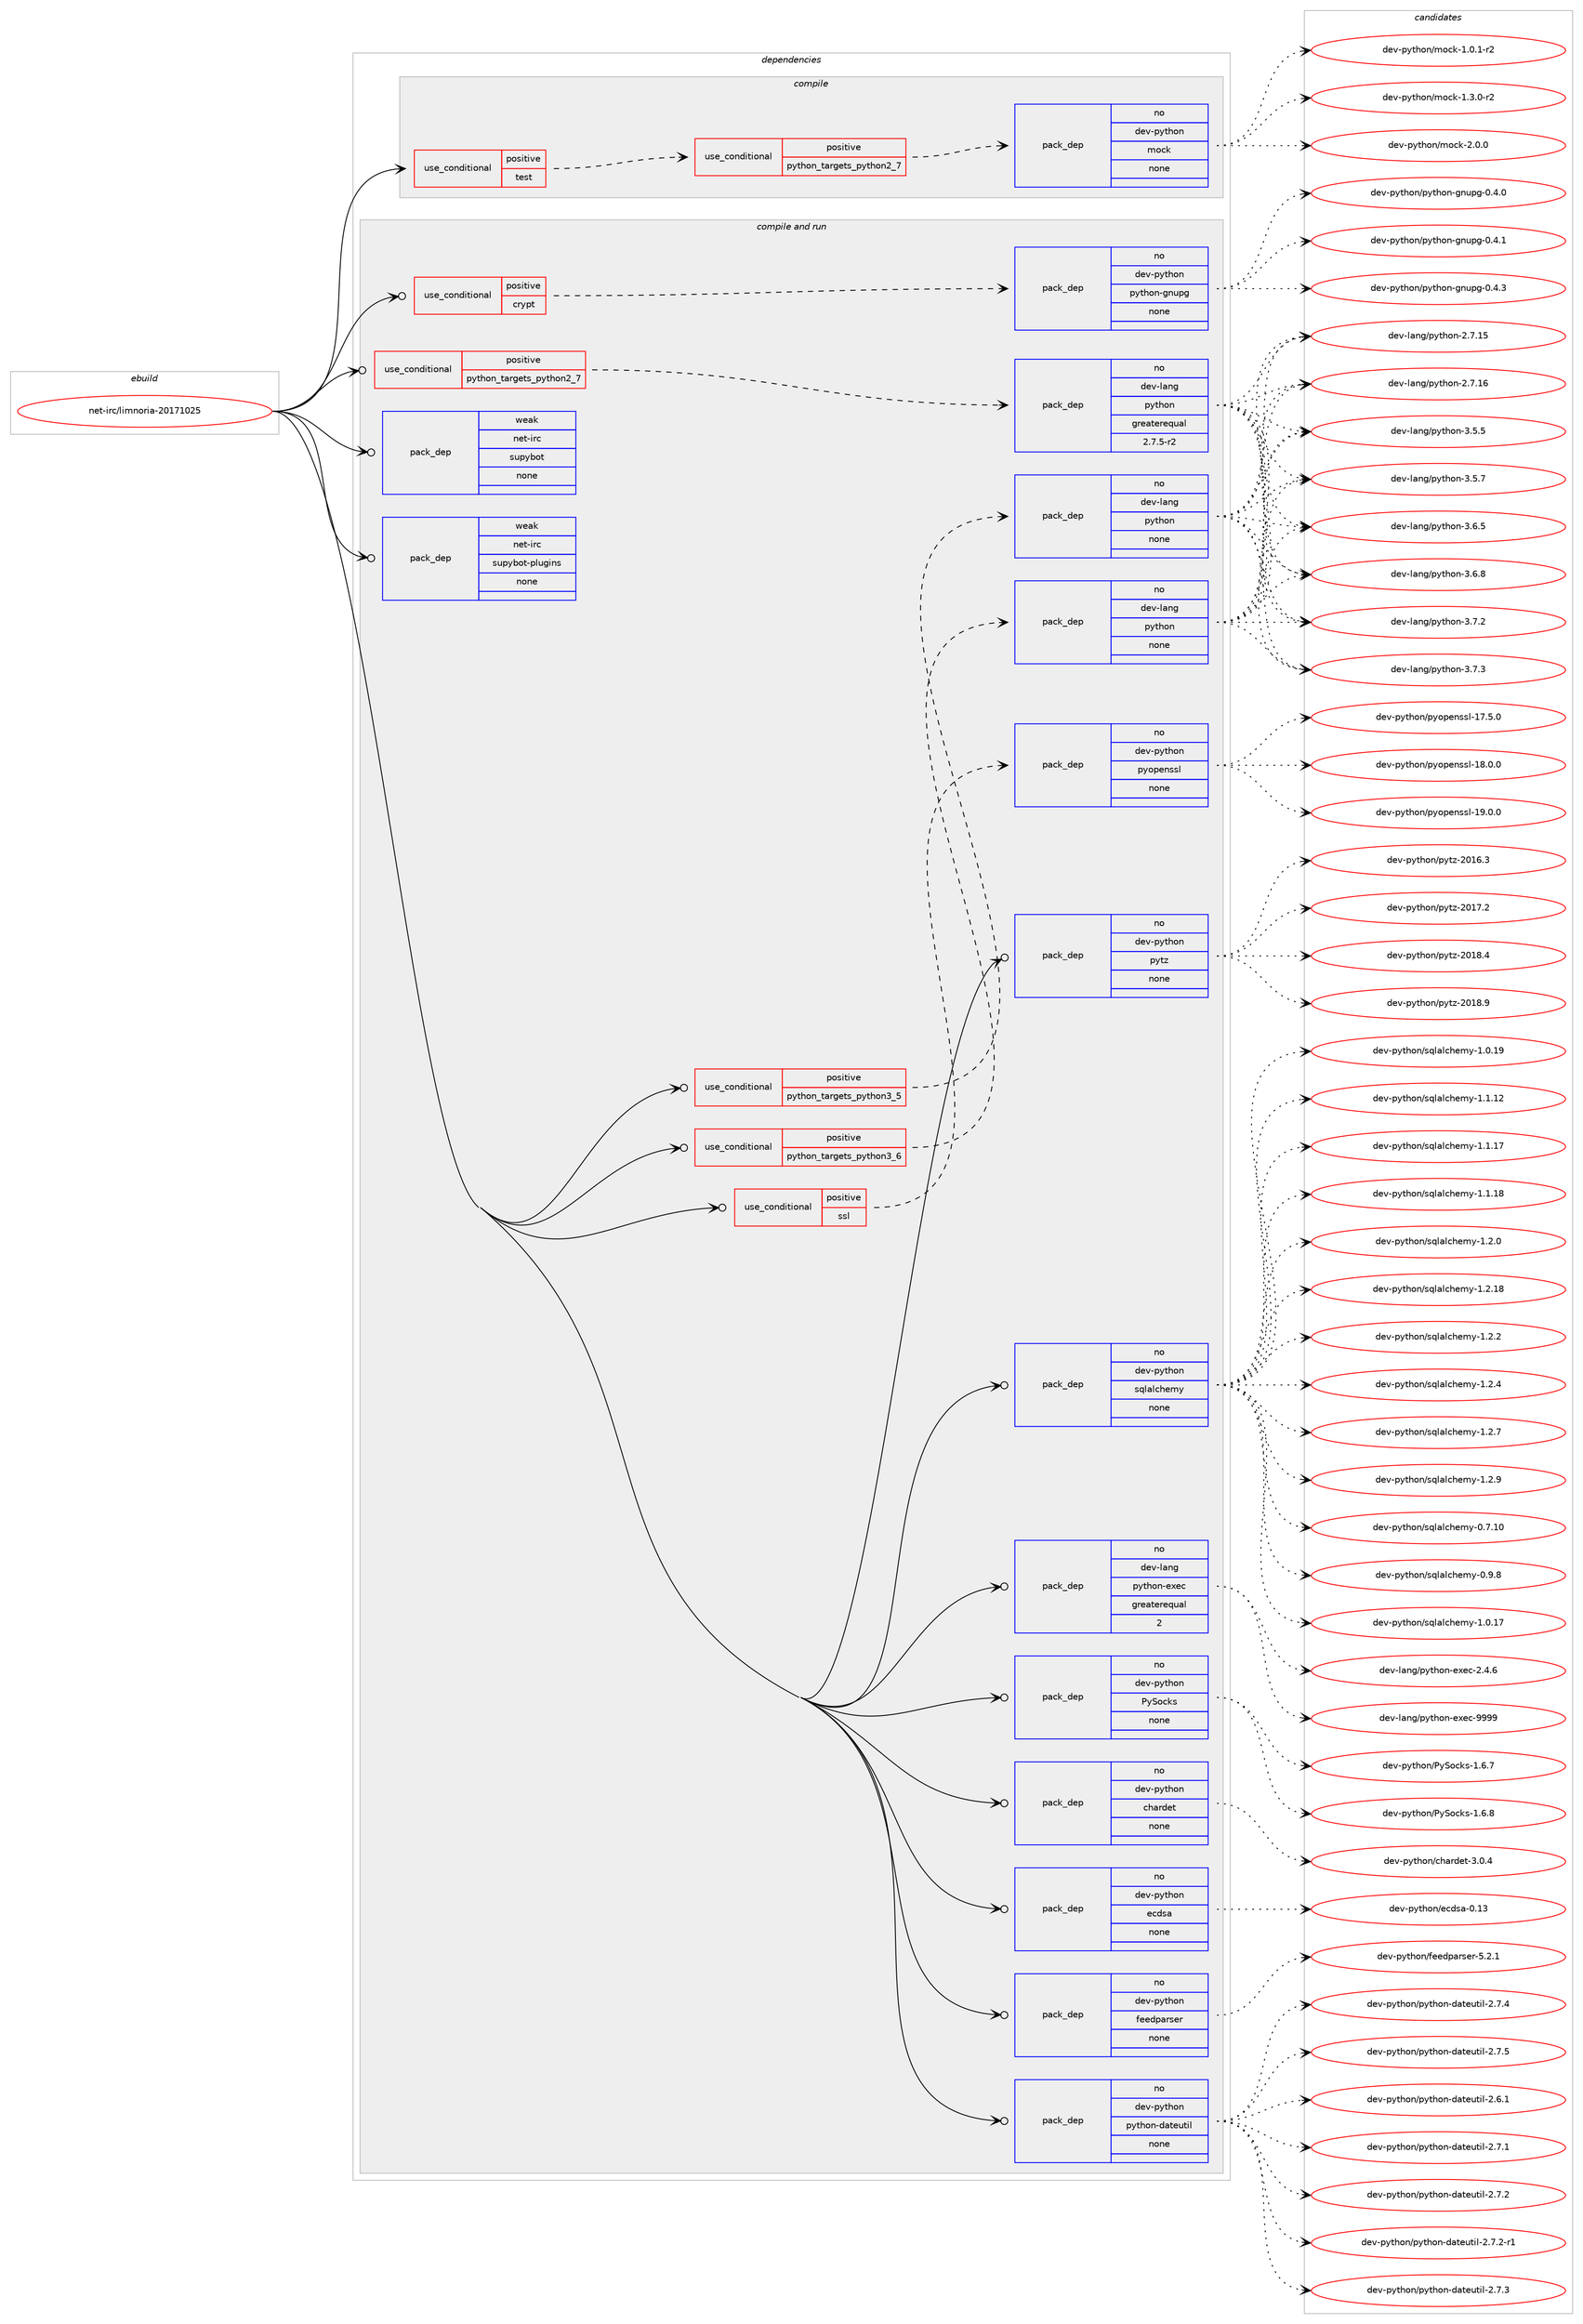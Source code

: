 digraph prolog {

# *************
# Graph options
# *************

newrank=true;
concentrate=true;
compound=true;
graph [rankdir=LR,fontname=Helvetica,fontsize=10,ranksep=1.5];#, ranksep=2.5, nodesep=0.2];
edge  [arrowhead=vee];
node  [fontname=Helvetica,fontsize=10];

# **********
# The ebuild
# **********

subgraph cluster_leftcol {
color=gray;
rank=same;
label=<<i>ebuild</i>>;
id [label="net-irc/limnoria-20171025", color=red, width=4, href="../net-irc/limnoria-20171025.svg"];
}

# ****************
# The dependencies
# ****************

subgraph cluster_midcol {
color=gray;
label=<<i>dependencies</i>>;
subgraph cluster_compile {
fillcolor="#eeeeee";
style=filled;
label=<<i>compile</i>>;
subgraph cond397 {
dependency1993 [label=<<TABLE BORDER="0" CELLBORDER="1" CELLSPACING="0" CELLPADDING="4"><TR><TD ROWSPAN="3" CELLPADDING="10">use_conditional</TD></TR><TR><TD>positive</TD></TR><TR><TD>test</TD></TR></TABLE>>, shape=none, color=red];
subgraph cond398 {
dependency1994 [label=<<TABLE BORDER="0" CELLBORDER="1" CELLSPACING="0" CELLPADDING="4"><TR><TD ROWSPAN="3" CELLPADDING="10">use_conditional</TD></TR><TR><TD>positive</TD></TR><TR><TD>python_targets_python2_7</TD></TR></TABLE>>, shape=none, color=red];
subgraph pack1561 {
dependency1995 [label=<<TABLE BORDER="0" CELLBORDER="1" CELLSPACING="0" CELLPADDING="4" WIDTH="220"><TR><TD ROWSPAN="6" CELLPADDING="30">pack_dep</TD></TR><TR><TD WIDTH="110">no</TD></TR><TR><TD>dev-python</TD></TR><TR><TD>mock</TD></TR><TR><TD>none</TD></TR><TR><TD></TD></TR></TABLE>>, shape=none, color=blue];
}
dependency1994:e -> dependency1995:w [weight=20,style="dashed",arrowhead="vee"];
}
dependency1993:e -> dependency1994:w [weight=20,style="dashed",arrowhead="vee"];
}
id:e -> dependency1993:w [weight=20,style="solid",arrowhead="vee"];
}
subgraph cluster_compileandrun {
fillcolor="#eeeeee";
style=filled;
label=<<i>compile and run</i>>;
subgraph cond399 {
dependency1996 [label=<<TABLE BORDER="0" CELLBORDER="1" CELLSPACING="0" CELLPADDING="4"><TR><TD ROWSPAN="3" CELLPADDING="10">use_conditional</TD></TR><TR><TD>positive</TD></TR><TR><TD>crypt</TD></TR></TABLE>>, shape=none, color=red];
subgraph pack1562 {
dependency1997 [label=<<TABLE BORDER="0" CELLBORDER="1" CELLSPACING="0" CELLPADDING="4" WIDTH="220"><TR><TD ROWSPAN="6" CELLPADDING="30">pack_dep</TD></TR><TR><TD WIDTH="110">no</TD></TR><TR><TD>dev-python</TD></TR><TR><TD>python-gnupg</TD></TR><TR><TD>none</TD></TR><TR><TD></TD></TR></TABLE>>, shape=none, color=blue];
}
dependency1996:e -> dependency1997:w [weight=20,style="dashed",arrowhead="vee"];
}
id:e -> dependency1996:w [weight=20,style="solid",arrowhead="odotvee"];
subgraph cond400 {
dependency1998 [label=<<TABLE BORDER="0" CELLBORDER="1" CELLSPACING="0" CELLPADDING="4"><TR><TD ROWSPAN="3" CELLPADDING="10">use_conditional</TD></TR><TR><TD>positive</TD></TR><TR><TD>python_targets_python2_7</TD></TR></TABLE>>, shape=none, color=red];
subgraph pack1563 {
dependency1999 [label=<<TABLE BORDER="0" CELLBORDER="1" CELLSPACING="0" CELLPADDING="4" WIDTH="220"><TR><TD ROWSPAN="6" CELLPADDING="30">pack_dep</TD></TR><TR><TD WIDTH="110">no</TD></TR><TR><TD>dev-lang</TD></TR><TR><TD>python</TD></TR><TR><TD>greaterequal</TD></TR><TR><TD>2.7.5-r2</TD></TR></TABLE>>, shape=none, color=blue];
}
dependency1998:e -> dependency1999:w [weight=20,style="dashed",arrowhead="vee"];
}
id:e -> dependency1998:w [weight=20,style="solid",arrowhead="odotvee"];
subgraph cond401 {
dependency2000 [label=<<TABLE BORDER="0" CELLBORDER="1" CELLSPACING="0" CELLPADDING="4"><TR><TD ROWSPAN="3" CELLPADDING="10">use_conditional</TD></TR><TR><TD>positive</TD></TR><TR><TD>python_targets_python3_5</TD></TR></TABLE>>, shape=none, color=red];
subgraph pack1564 {
dependency2001 [label=<<TABLE BORDER="0" CELLBORDER="1" CELLSPACING="0" CELLPADDING="4" WIDTH="220"><TR><TD ROWSPAN="6" CELLPADDING="30">pack_dep</TD></TR><TR><TD WIDTH="110">no</TD></TR><TR><TD>dev-lang</TD></TR><TR><TD>python</TD></TR><TR><TD>none</TD></TR><TR><TD></TD></TR></TABLE>>, shape=none, color=blue];
}
dependency2000:e -> dependency2001:w [weight=20,style="dashed",arrowhead="vee"];
}
id:e -> dependency2000:w [weight=20,style="solid",arrowhead="odotvee"];
subgraph cond402 {
dependency2002 [label=<<TABLE BORDER="0" CELLBORDER="1" CELLSPACING="0" CELLPADDING="4"><TR><TD ROWSPAN="3" CELLPADDING="10">use_conditional</TD></TR><TR><TD>positive</TD></TR><TR><TD>python_targets_python3_6</TD></TR></TABLE>>, shape=none, color=red];
subgraph pack1565 {
dependency2003 [label=<<TABLE BORDER="0" CELLBORDER="1" CELLSPACING="0" CELLPADDING="4" WIDTH="220"><TR><TD ROWSPAN="6" CELLPADDING="30">pack_dep</TD></TR><TR><TD WIDTH="110">no</TD></TR><TR><TD>dev-lang</TD></TR><TR><TD>python</TD></TR><TR><TD>none</TD></TR><TR><TD></TD></TR></TABLE>>, shape=none, color=blue];
}
dependency2002:e -> dependency2003:w [weight=20,style="dashed",arrowhead="vee"];
}
id:e -> dependency2002:w [weight=20,style="solid",arrowhead="odotvee"];
subgraph cond403 {
dependency2004 [label=<<TABLE BORDER="0" CELLBORDER="1" CELLSPACING="0" CELLPADDING="4"><TR><TD ROWSPAN="3" CELLPADDING="10">use_conditional</TD></TR><TR><TD>positive</TD></TR><TR><TD>ssl</TD></TR></TABLE>>, shape=none, color=red];
subgraph pack1566 {
dependency2005 [label=<<TABLE BORDER="0" CELLBORDER="1" CELLSPACING="0" CELLPADDING="4" WIDTH="220"><TR><TD ROWSPAN="6" CELLPADDING="30">pack_dep</TD></TR><TR><TD WIDTH="110">no</TD></TR><TR><TD>dev-python</TD></TR><TR><TD>pyopenssl</TD></TR><TR><TD>none</TD></TR><TR><TD></TD></TR></TABLE>>, shape=none, color=blue];
}
dependency2004:e -> dependency2005:w [weight=20,style="dashed",arrowhead="vee"];
}
id:e -> dependency2004:w [weight=20,style="solid",arrowhead="odotvee"];
subgraph pack1567 {
dependency2006 [label=<<TABLE BORDER="0" CELLBORDER="1" CELLSPACING="0" CELLPADDING="4" WIDTH="220"><TR><TD ROWSPAN="6" CELLPADDING="30">pack_dep</TD></TR><TR><TD WIDTH="110">no</TD></TR><TR><TD>dev-lang</TD></TR><TR><TD>python-exec</TD></TR><TR><TD>greaterequal</TD></TR><TR><TD>2</TD></TR></TABLE>>, shape=none, color=blue];
}
id:e -> dependency2006:w [weight=20,style="solid",arrowhead="odotvee"];
subgraph pack1568 {
dependency2007 [label=<<TABLE BORDER="0" CELLBORDER="1" CELLSPACING="0" CELLPADDING="4" WIDTH="220"><TR><TD ROWSPAN="6" CELLPADDING="30">pack_dep</TD></TR><TR><TD WIDTH="110">no</TD></TR><TR><TD>dev-python</TD></TR><TR><TD>PySocks</TD></TR><TR><TD>none</TD></TR><TR><TD></TD></TR></TABLE>>, shape=none, color=blue];
}
id:e -> dependency2007:w [weight=20,style="solid",arrowhead="odotvee"];
subgraph pack1569 {
dependency2008 [label=<<TABLE BORDER="0" CELLBORDER="1" CELLSPACING="0" CELLPADDING="4" WIDTH="220"><TR><TD ROWSPAN="6" CELLPADDING="30">pack_dep</TD></TR><TR><TD WIDTH="110">no</TD></TR><TR><TD>dev-python</TD></TR><TR><TD>chardet</TD></TR><TR><TD>none</TD></TR><TR><TD></TD></TR></TABLE>>, shape=none, color=blue];
}
id:e -> dependency2008:w [weight=20,style="solid",arrowhead="odotvee"];
subgraph pack1570 {
dependency2009 [label=<<TABLE BORDER="0" CELLBORDER="1" CELLSPACING="0" CELLPADDING="4" WIDTH="220"><TR><TD ROWSPAN="6" CELLPADDING="30">pack_dep</TD></TR><TR><TD WIDTH="110">no</TD></TR><TR><TD>dev-python</TD></TR><TR><TD>ecdsa</TD></TR><TR><TD>none</TD></TR><TR><TD></TD></TR></TABLE>>, shape=none, color=blue];
}
id:e -> dependency2009:w [weight=20,style="solid",arrowhead="odotvee"];
subgraph pack1571 {
dependency2010 [label=<<TABLE BORDER="0" CELLBORDER="1" CELLSPACING="0" CELLPADDING="4" WIDTH="220"><TR><TD ROWSPAN="6" CELLPADDING="30">pack_dep</TD></TR><TR><TD WIDTH="110">no</TD></TR><TR><TD>dev-python</TD></TR><TR><TD>feedparser</TD></TR><TR><TD>none</TD></TR><TR><TD></TD></TR></TABLE>>, shape=none, color=blue];
}
id:e -> dependency2010:w [weight=20,style="solid",arrowhead="odotvee"];
subgraph pack1572 {
dependency2011 [label=<<TABLE BORDER="0" CELLBORDER="1" CELLSPACING="0" CELLPADDING="4" WIDTH="220"><TR><TD ROWSPAN="6" CELLPADDING="30">pack_dep</TD></TR><TR><TD WIDTH="110">no</TD></TR><TR><TD>dev-python</TD></TR><TR><TD>python-dateutil</TD></TR><TR><TD>none</TD></TR><TR><TD></TD></TR></TABLE>>, shape=none, color=blue];
}
id:e -> dependency2011:w [weight=20,style="solid",arrowhead="odotvee"];
subgraph pack1573 {
dependency2012 [label=<<TABLE BORDER="0" CELLBORDER="1" CELLSPACING="0" CELLPADDING="4" WIDTH="220"><TR><TD ROWSPAN="6" CELLPADDING="30">pack_dep</TD></TR><TR><TD WIDTH="110">no</TD></TR><TR><TD>dev-python</TD></TR><TR><TD>pytz</TD></TR><TR><TD>none</TD></TR><TR><TD></TD></TR></TABLE>>, shape=none, color=blue];
}
id:e -> dependency2012:w [weight=20,style="solid",arrowhead="odotvee"];
subgraph pack1574 {
dependency2013 [label=<<TABLE BORDER="0" CELLBORDER="1" CELLSPACING="0" CELLPADDING="4" WIDTH="220"><TR><TD ROWSPAN="6" CELLPADDING="30">pack_dep</TD></TR><TR><TD WIDTH="110">no</TD></TR><TR><TD>dev-python</TD></TR><TR><TD>sqlalchemy</TD></TR><TR><TD>none</TD></TR><TR><TD></TD></TR></TABLE>>, shape=none, color=blue];
}
id:e -> dependency2013:w [weight=20,style="solid",arrowhead="odotvee"];
subgraph pack1575 {
dependency2014 [label=<<TABLE BORDER="0" CELLBORDER="1" CELLSPACING="0" CELLPADDING="4" WIDTH="220"><TR><TD ROWSPAN="6" CELLPADDING="30">pack_dep</TD></TR><TR><TD WIDTH="110">weak</TD></TR><TR><TD>net-irc</TD></TR><TR><TD>supybot</TD></TR><TR><TD>none</TD></TR><TR><TD></TD></TR></TABLE>>, shape=none, color=blue];
}
id:e -> dependency2014:w [weight=20,style="solid",arrowhead="odotvee"];
subgraph pack1576 {
dependency2015 [label=<<TABLE BORDER="0" CELLBORDER="1" CELLSPACING="0" CELLPADDING="4" WIDTH="220"><TR><TD ROWSPAN="6" CELLPADDING="30">pack_dep</TD></TR><TR><TD WIDTH="110">weak</TD></TR><TR><TD>net-irc</TD></TR><TR><TD>supybot-plugins</TD></TR><TR><TD>none</TD></TR><TR><TD></TD></TR></TABLE>>, shape=none, color=blue];
}
id:e -> dependency2015:w [weight=20,style="solid",arrowhead="odotvee"];
}
subgraph cluster_run {
fillcolor="#eeeeee";
style=filled;
label=<<i>run</i>>;
}
}

# **************
# The candidates
# **************

subgraph cluster_choices {
rank=same;
color=gray;
label=<<i>candidates</i>>;

subgraph choice1561 {
color=black;
nodesep=1;
choice1001011184511212111610411111047109111991074549464846494511450 [label="dev-python/mock-1.0.1-r2", color=red, width=4,href="../dev-python/mock-1.0.1-r2.svg"];
choice1001011184511212111610411111047109111991074549465146484511450 [label="dev-python/mock-1.3.0-r2", color=red, width=4,href="../dev-python/mock-1.3.0-r2.svg"];
choice100101118451121211161041111104710911199107455046484648 [label="dev-python/mock-2.0.0", color=red, width=4,href="../dev-python/mock-2.0.0.svg"];
dependency1995:e -> choice1001011184511212111610411111047109111991074549464846494511450:w [style=dotted,weight="100"];
dependency1995:e -> choice1001011184511212111610411111047109111991074549465146484511450:w [style=dotted,weight="100"];
dependency1995:e -> choice100101118451121211161041111104710911199107455046484648:w [style=dotted,weight="100"];
}
subgraph choice1562 {
color=black;
nodesep=1;
choice100101118451121211161041111104711212111610411111045103110117112103454846524648 [label="dev-python/python-gnupg-0.4.0", color=red, width=4,href="../dev-python/python-gnupg-0.4.0.svg"];
choice100101118451121211161041111104711212111610411111045103110117112103454846524649 [label="dev-python/python-gnupg-0.4.1", color=red, width=4,href="../dev-python/python-gnupg-0.4.1.svg"];
choice100101118451121211161041111104711212111610411111045103110117112103454846524651 [label="dev-python/python-gnupg-0.4.3", color=red, width=4,href="../dev-python/python-gnupg-0.4.3.svg"];
dependency1997:e -> choice100101118451121211161041111104711212111610411111045103110117112103454846524648:w [style=dotted,weight="100"];
dependency1997:e -> choice100101118451121211161041111104711212111610411111045103110117112103454846524649:w [style=dotted,weight="100"];
dependency1997:e -> choice100101118451121211161041111104711212111610411111045103110117112103454846524651:w [style=dotted,weight="100"];
}
subgraph choice1563 {
color=black;
nodesep=1;
choice10010111845108971101034711212111610411111045504655464953 [label="dev-lang/python-2.7.15", color=red, width=4,href="../dev-lang/python-2.7.15.svg"];
choice10010111845108971101034711212111610411111045504655464954 [label="dev-lang/python-2.7.16", color=red, width=4,href="../dev-lang/python-2.7.16.svg"];
choice100101118451089711010347112121116104111110455146534653 [label="dev-lang/python-3.5.5", color=red, width=4,href="../dev-lang/python-3.5.5.svg"];
choice100101118451089711010347112121116104111110455146534655 [label="dev-lang/python-3.5.7", color=red, width=4,href="../dev-lang/python-3.5.7.svg"];
choice100101118451089711010347112121116104111110455146544653 [label="dev-lang/python-3.6.5", color=red, width=4,href="../dev-lang/python-3.6.5.svg"];
choice100101118451089711010347112121116104111110455146544656 [label="dev-lang/python-3.6.8", color=red, width=4,href="../dev-lang/python-3.6.8.svg"];
choice100101118451089711010347112121116104111110455146554650 [label="dev-lang/python-3.7.2", color=red, width=4,href="../dev-lang/python-3.7.2.svg"];
choice100101118451089711010347112121116104111110455146554651 [label="dev-lang/python-3.7.3", color=red, width=4,href="../dev-lang/python-3.7.3.svg"];
dependency1999:e -> choice10010111845108971101034711212111610411111045504655464953:w [style=dotted,weight="100"];
dependency1999:e -> choice10010111845108971101034711212111610411111045504655464954:w [style=dotted,weight="100"];
dependency1999:e -> choice100101118451089711010347112121116104111110455146534653:w [style=dotted,weight="100"];
dependency1999:e -> choice100101118451089711010347112121116104111110455146534655:w [style=dotted,weight="100"];
dependency1999:e -> choice100101118451089711010347112121116104111110455146544653:w [style=dotted,weight="100"];
dependency1999:e -> choice100101118451089711010347112121116104111110455146544656:w [style=dotted,weight="100"];
dependency1999:e -> choice100101118451089711010347112121116104111110455146554650:w [style=dotted,weight="100"];
dependency1999:e -> choice100101118451089711010347112121116104111110455146554651:w [style=dotted,weight="100"];
}
subgraph choice1564 {
color=black;
nodesep=1;
choice10010111845108971101034711212111610411111045504655464953 [label="dev-lang/python-2.7.15", color=red, width=4,href="../dev-lang/python-2.7.15.svg"];
choice10010111845108971101034711212111610411111045504655464954 [label="dev-lang/python-2.7.16", color=red, width=4,href="../dev-lang/python-2.7.16.svg"];
choice100101118451089711010347112121116104111110455146534653 [label="dev-lang/python-3.5.5", color=red, width=4,href="../dev-lang/python-3.5.5.svg"];
choice100101118451089711010347112121116104111110455146534655 [label="dev-lang/python-3.5.7", color=red, width=4,href="../dev-lang/python-3.5.7.svg"];
choice100101118451089711010347112121116104111110455146544653 [label="dev-lang/python-3.6.5", color=red, width=4,href="../dev-lang/python-3.6.5.svg"];
choice100101118451089711010347112121116104111110455146544656 [label="dev-lang/python-3.6.8", color=red, width=4,href="../dev-lang/python-3.6.8.svg"];
choice100101118451089711010347112121116104111110455146554650 [label="dev-lang/python-3.7.2", color=red, width=4,href="../dev-lang/python-3.7.2.svg"];
choice100101118451089711010347112121116104111110455146554651 [label="dev-lang/python-3.7.3", color=red, width=4,href="../dev-lang/python-3.7.3.svg"];
dependency2001:e -> choice10010111845108971101034711212111610411111045504655464953:w [style=dotted,weight="100"];
dependency2001:e -> choice10010111845108971101034711212111610411111045504655464954:w [style=dotted,weight="100"];
dependency2001:e -> choice100101118451089711010347112121116104111110455146534653:w [style=dotted,weight="100"];
dependency2001:e -> choice100101118451089711010347112121116104111110455146534655:w [style=dotted,weight="100"];
dependency2001:e -> choice100101118451089711010347112121116104111110455146544653:w [style=dotted,weight="100"];
dependency2001:e -> choice100101118451089711010347112121116104111110455146544656:w [style=dotted,weight="100"];
dependency2001:e -> choice100101118451089711010347112121116104111110455146554650:w [style=dotted,weight="100"];
dependency2001:e -> choice100101118451089711010347112121116104111110455146554651:w [style=dotted,weight="100"];
}
subgraph choice1565 {
color=black;
nodesep=1;
choice10010111845108971101034711212111610411111045504655464953 [label="dev-lang/python-2.7.15", color=red, width=4,href="../dev-lang/python-2.7.15.svg"];
choice10010111845108971101034711212111610411111045504655464954 [label="dev-lang/python-2.7.16", color=red, width=4,href="../dev-lang/python-2.7.16.svg"];
choice100101118451089711010347112121116104111110455146534653 [label="dev-lang/python-3.5.5", color=red, width=4,href="../dev-lang/python-3.5.5.svg"];
choice100101118451089711010347112121116104111110455146534655 [label="dev-lang/python-3.5.7", color=red, width=4,href="../dev-lang/python-3.5.7.svg"];
choice100101118451089711010347112121116104111110455146544653 [label="dev-lang/python-3.6.5", color=red, width=4,href="../dev-lang/python-3.6.5.svg"];
choice100101118451089711010347112121116104111110455146544656 [label="dev-lang/python-3.6.8", color=red, width=4,href="../dev-lang/python-3.6.8.svg"];
choice100101118451089711010347112121116104111110455146554650 [label="dev-lang/python-3.7.2", color=red, width=4,href="../dev-lang/python-3.7.2.svg"];
choice100101118451089711010347112121116104111110455146554651 [label="dev-lang/python-3.7.3", color=red, width=4,href="../dev-lang/python-3.7.3.svg"];
dependency2003:e -> choice10010111845108971101034711212111610411111045504655464953:w [style=dotted,weight="100"];
dependency2003:e -> choice10010111845108971101034711212111610411111045504655464954:w [style=dotted,weight="100"];
dependency2003:e -> choice100101118451089711010347112121116104111110455146534653:w [style=dotted,weight="100"];
dependency2003:e -> choice100101118451089711010347112121116104111110455146534655:w [style=dotted,weight="100"];
dependency2003:e -> choice100101118451089711010347112121116104111110455146544653:w [style=dotted,weight="100"];
dependency2003:e -> choice100101118451089711010347112121116104111110455146544656:w [style=dotted,weight="100"];
dependency2003:e -> choice100101118451089711010347112121116104111110455146554650:w [style=dotted,weight="100"];
dependency2003:e -> choice100101118451089711010347112121116104111110455146554651:w [style=dotted,weight="100"];
}
subgraph choice1566 {
color=black;
nodesep=1;
choice100101118451121211161041111104711212111111210111011511510845495546534648 [label="dev-python/pyopenssl-17.5.0", color=red, width=4,href="../dev-python/pyopenssl-17.5.0.svg"];
choice100101118451121211161041111104711212111111210111011511510845495646484648 [label="dev-python/pyopenssl-18.0.0", color=red, width=4,href="../dev-python/pyopenssl-18.0.0.svg"];
choice100101118451121211161041111104711212111111210111011511510845495746484648 [label="dev-python/pyopenssl-19.0.0", color=red, width=4,href="../dev-python/pyopenssl-19.0.0.svg"];
dependency2005:e -> choice100101118451121211161041111104711212111111210111011511510845495546534648:w [style=dotted,weight="100"];
dependency2005:e -> choice100101118451121211161041111104711212111111210111011511510845495646484648:w [style=dotted,weight="100"];
dependency2005:e -> choice100101118451121211161041111104711212111111210111011511510845495746484648:w [style=dotted,weight="100"];
}
subgraph choice1567 {
color=black;
nodesep=1;
choice1001011184510897110103471121211161041111104510112010199455046524654 [label="dev-lang/python-exec-2.4.6", color=red, width=4,href="../dev-lang/python-exec-2.4.6.svg"];
choice10010111845108971101034711212111610411111045101120101994557575757 [label="dev-lang/python-exec-9999", color=red, width=4,href="../dev-lang/python-exec-9999.svg"];
dependency2006:e -> choice1001011184510897110103471121211161041111104510112010199455046524654:w [style=dotted,weight="100"];
dependency2006:e -> choice10010111845108971101034711212111610411111045101120101994557575757:w [style=dotted,weight="100"];
}
subgraph choice1568 {
color=black;
nodesep=1;
choice1001011184511212111610411111047801218311199107115454946544655 [label="dev-python/PySocks-1.6.7", color=red, width=4,href="../dev-python/PySocks-1.6.7.svg"];
choice1001011184511212111610411111047801218311199107115454946544656 [label="dev-python/PySocks-1.6.8", color=red, width=4,href="../dev-python/PySocks-1.6.8.svg"];
dependency2007:e -> choice1001011184511212111610411111047801218311199107115454946544655:w [style=dotted,weight="100"];
dependency2007:e -> choice1001011184511212111610411111047801218311199107115454946544656:w [style=dotted,weight="100"];
}
subgraph choice1569 {
color=black;
nodesep=1;
choice10010111845112121116104111110479910497114100101116455146484652 [label="dev-python/chardet-3.0.4", color=red, width=4,href="../dev-python/chardet-3.0.4.svg"];
dependency2008:e -> choice10010111845112121116104111110479910497114100101116455146484652:w [style=dotted,weight="100"];
}
subgraph choice1570 {
color=black;
nodesep=1;
choice100101118451121211161041111104710199100115974548464951 [label="dev-python/ecdsa-0.13", color=red, width=4,href="../dev-python/ecdsa-0.13.svg"];
dependency2009:e -> choice100101118451121211161041111104710199100115974548464951:w [style=dotted,weight="100"];
}
subgraph choice1571 {
color=black;
nodesep=1;
choice100101118451121211161041111104710210110110011297114115101114455346504649 [label="dev-python/feedparser-5.2.1", color=red, width=4,href="../dev-python/feedparser-5.2.1.svg"];
dependency2010:e -> choice100101118451121211161041111104710210110110011297114115101114455346504649:w [style=dotted,weight="100"];
}
subgraph choice1572 {
color=black;
nodesep=1;
choice10010111845112121116104111110471121211161041111104510097116101117116105108455046544649 [label="dev-python/python-dateutil-2.6.1", color=red, width=4,href="../dev-python/python-dateutil-2.6.1.svg"];
choice10010111845112121116104111110471121211161041111104510097116101117116105108455046554649 [label="dev-python/python-dateutil-2.7.1", color=red, width=4,href="../dev-python/python-dateutil-2.7.1.svg"];
choice10010111845112121116104111110471121211161041111104510097116101117116105108455046554650 [label="dev-python/python-dateutil-2.7.2", color=red, width=4,href="../dev-python/python-dateutil-2.7.2.svg"];
choice100101118451121211161041111104711212111610411111045100971161011171161051084550465546504511449 [label="dev-python/python-dateutil-2.7.2-r1", color=red, width=4,href="../dev-python/python-dateutil-2.7.2-r1.svg"];
choice10010111845112121116104111110471121211161041111104510097116101117116105108455046554651 [label="dev-python/python-dateutil-2.7.3", color=red, width=4,href="../dev-python/python-dateutil-2.7.3.svg"];
choice10010111845112121116104111110471121211161041111104510097116101117116105108455046554652 [label="dev-python/python-dateutil-2.7.4", color=red, width=4,href="../dev-python/python-dateutil-2.7.4.svg"];
choice10010111845112121116104111110471121211161041111104510097116101117116105108455046554653 [label="dev-python/python-dateutil-2.7.5", color=red, width=4,href="../dev-python/python-dateutil-2.7.5.svg"];
dependency2011:e -> choice10010111845112121116104111110471121211161041111104510097116101117116105108455046544649:w [style=dotted,weight="100"];
dependency2011:e -> choice10010111845112121116104111110471121211161041111104510097116101117116105108455046554649:w [style=dotted,weight="100"];
dependency2011:e -> choice10010111845112121116104111110471121211161041111104510097116101117116105108455046554650:w [style=dotted,weight="100"];
dependency2011:e -> choice100101118451121211161041111104711212111610411111045100971161011171161051084550465546504511449:w [style=dotted,weight="100"];
dependency2011:e -> choice10010111845112121116104111110471121211161041111104510097116101117116105108455046554651:w [style=dotted,weight="100"];
dependency2011:e -> choice10010111845112121116104111110471121211161041111104510097116101117116105108455046554652:w [style=dotted,weight="100"];
dependency2011:e -> choice10010111845112121116104111110471121211161041111104510097116101117116105108455046554653:w [style=dotted,weight="100"];
}
subgraph choice1573 {
color=black;
nodesep=1;
choice100101118451121211161041111104711212111612245504849544651 [label="dev-python/pytz-2016.3", color=red, width=4,href="../dev-python/pytz-2016.3.svg"];
choice100101118451121211161041111104711212111612245504849554650 [label="dev-python/pytz-2017.2", color=red, width=4,href="../dev-python/pytz-2017.2.svg"];
choice100101118451121211161041111104711212111612245504849564652 [label="dev-python/pytz-2018.4", color=red, width=4,href="../dev-python/pytz-2018.4.svg"];
choice100101118451121211161041111104711212111612245504849564657 [label="dev-python/pytz-2018.9", color=red, width=4,href="../dev-python/pytz-2018.9.svg"];
dependency2012:e -> choice100101118451121211161041111104711212111612245504849544651:w [style=dotted,weight="100"];
dependency2012:e -> choice100101118451121211161041111104711212111612245504849554650:w [style=dotted,weight="100"];
dependency2012:e -> choice100101118451121211161041111104711212111612245504849564652:w [style=dotted,weight="100"];
dependency2012:e -> choice100101118451121211161041111104711212111612245504849564657:w [style=dotted,weight="100"];
}
subgraph choice1574 {
color=black;
nodesep=1;
choice1001011184511212111610411111047115113108971089910410110912145484655464948 [label="dev-python/sqlalchemy-0.7.10", color=red, width=4,href="../dev-python/sqlalchemy-0.7.10.svg"];
choice10010111845112121116104111110471151131089710899104101109121454846574656 [label="dev-python/sqlalchemy-0.9.8", color=red, width=4,href="../dev-python/sqlalchemy-0.9.8.svg"];
choice1001011184511212111610411111047115113108971089910410110912145494648464955 [label="dev-python/sqlalchemy-1.0.17", color=red, width=4,href="../dev-python/sqlalchemy-1.0.17.svg"];
choice1001011184511212111610411111047115113108971089910410110912145494648464957 [label="dev-python/sqlalchemy-1.0.19", color=red, width=4,href="../dev-python/sqlalchemy-1.0.19.svg"];
choice1001011184511212111610411111047115113108971089910410110912145494649464950 [label="dev-python/sqlalchemy-1.1.12", color=red, width=4,href="../dev-python/sqlalchemy-1.1.12.svg"];
choice1001011184511212111610411111047115113108971089910410110912145494649464955 [label="dev-python/sqlalchemy-1.1.17", color=red, width=4,href="../dev-python/sqlalchemy-1.1.17.svg"];
choice1001011184511212111610411111047115113108971089910410110912145494649464956 [label="dev-python/sqlalchemy-1.1.18", color=red, width=4,href="../dev-python/sqlalchemy-1.1.18.svg"];
choice10010111845112121116104111110471151131089710899104101109121454946504648 [label="dev-python/sqlalchemy-1.2.0", color=red, width=4,href="../dev-python/sqlalchemy-1.2.0.svg"];
choice1001011184511212111610411111047115113108971089910410110912145494650464956 [label="dev-python/sqlalchemy-1.2.18", color=red, width=4,href="../dev-python/sqlalchemy-1.2.18.svg"];
choice10010111845112121116104111110471151131089710899104101109121454946504650 [label="dev-python/sqlalchemy-1.2.2", color=red, width=4,href="../dev-python/sqlalchemy-1.2.2.svg"];
choice10010111845112121116104111110471151131089710899104101109121454946504652 [label="dev-python/sqlalchemy-1.2.4", color=red, width=4,href="../dev-python/sqlalchemy-1.2.4.svg"];
choice10010111845112121116104111110471151131089710899104101109121454946504655 [label="dev-python/sqlalchemy-1.2.7", color=red, width=4,href="../dev-python/sqlalchemy-1.2.7.svg"];
choice10010111845112121116104111110471151131089710899104101109121454946504657 [label="dev-python/sqlalchemy-1.2.9", color=red, width=4,href="../dev-python/sqlalchemy-1.2.9.svg"];
dependency2013:e -> choice1001011184511212111610411111047115113108971089910410110912145484655464948:w [style=dotted,weight="100"];
dependency2013:e -> choice10010111845112121116104111110471151131089710899104101109121454846574656:w [style=dotted,weight="100"];
dependency2013:e -> choice1001011184511212111610411111047115113108971089910410110912145494648464955:w [style=dotted,weight="100"];
dependency2013:e -> choice1001011184511212111610411111047115113108971089910410110912145494648464957:w [style=dotted,weight="100"];
dependency2013:e -> choice1001011184511212111610411111047115113108971089910410110912145494649464950:w [style=dotted,weight="100"];
dependency2013:e -> choice1001011184511212111610411111047115113108971089910410110912145494649464955:w [style=dotted,weight="100"];
dependency2013:e -> choice1001011184511212111610411111047115113108971089910410110912145494649464956:w [style=dotted,weight="100"];
dependency2013:e -> choice10010111845112121116104111110471151131089710899104101109121454946504648:w [style=dotted,weight="100"];
dependency2013:e -> choice1001011184511212111610411111047115113108971089910410110912145494650464956:w [style=dotted,weight="100"];
dependency2013:e -> choice10010111845112121116104111110471151131089710899104101109121454946504650:w [style=dotted,weight="100"];
dependency2013:e -> choice10010111845112121116104111110471151131089710899104101109121454946504652:w [style=dotted,weight="100"];
dependency2013:e -> choice10010111845112121116104111110471151131089710899104101109121454946504655:w [style=dotted,weight="100"];
dependency2013:e -> choice10010111845112121116104111110471151131089710899104101109121454946504657:w [style=dotted,weight="100"];
}
subgraph choice1575 {
color=black;
nodesep=1;
}
subgraph choice1576 {
color=black;
nodesep=1;
}
}

}
